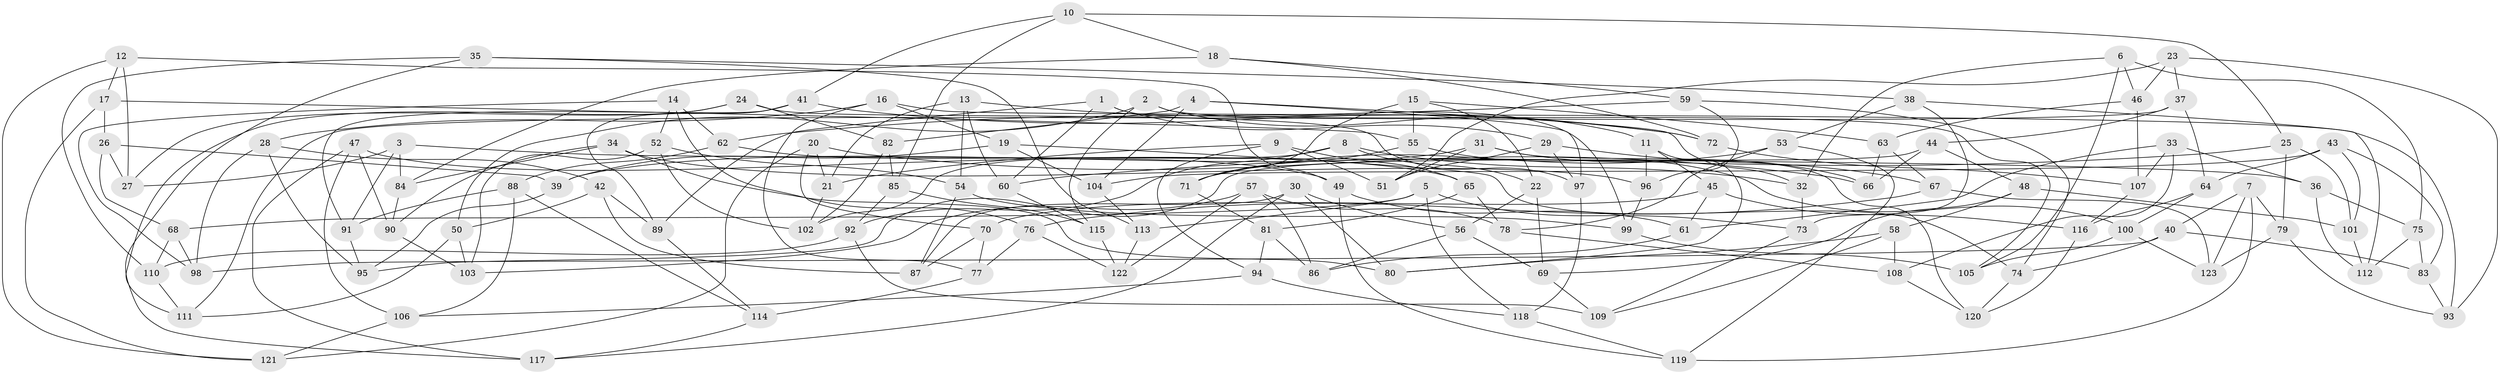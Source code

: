 // Generated by graph-tools (version 1.1) at 2025/02/03/09/25 03:02:55]
// undirected, 123 vertices, 246 edges
graph export_dot {
graph [start="1"]
  node [color=gray90,style=filled];
  1;
  2;
  3;
  4;
  5;
  6;
  7;
  8;
  9;
  10;
  11;
  12;
  13;
  14;
  15;
  16;
  17;
  18;
  19;
  20;
  21;
  22;
  23;
  24;
  25;
  26;
  27;
  28;
  29;
  30;
  31;
  32;
  33;
  34;
  35;
  36;
  37;
  38;
  39;
  40;
  41;
  42;
  43;
  44;
  45;
  46;
  47;
  48;
  49;
  50;
  51;
  52;
  53;
  54;
  55;
  56;
  57;
  58;
  59;
  60;
  61;
  62;
  63;
  64;
  65;
  66;
  67;
  68;
  69;
  70;
  71;
  72;
  73;
  74;
  75;
  76;
  77;
  78;
  79;
  80;
  81;
  82;
  83;
  84;
  85;
  86;
  87;
  88;
  89;
  90;
  91;
  92;
  93;
  94;
  95;
  96;
  97;
  98;
  99;
  100;
  101;
  102;
  103;
  104;
  105;
  106;
  107;
  108;
  109;
  110;
  111;
  112;
  113;
  114;
  115;
  116;
  117;
  118;
  119;
  120;
  121;
  122;
  123;
  1 -- 99;
  1 -- 29;
  1 -- 60;
  1 -- 89;
  2 -- 115;
  2 -- 11;
  2 -- 50;
  2 -- 105;
  3 -- 27;
  3 -- 84;
  3 -- 36;
  3 -- 91;
  4 -- 32;
  4 -- 82;
  4 -- 104;
  4 -- 97;
  5 -- 118;
  5 -- 113;
  5 -- 68;
  5 -- 73;
  6 -- 105;
  6 -- 75;
  6 -- 46;
  6 -- 32;
  7 -- 40;
  7 -- 119;
  7 -- 123;
  7 -- 79;
  8 -- 32;
  8 -- 92;
  8 -- 22;
  8 -- 102;
  9 -- 94;
  9 -- 65;
  9 -- 51;
  9 -- 21;
  10 -- 18;
  10 -- 85;
  10 -- 41;
  10 -- 25;
  11 -- 96;
  11 -- 45;
  11 -- 80;
  12 -- 17;
  12 -- 49;
  12 -- 27;
  12 -- 121;
  13 -- 60;
  13 -- 54;
  13 -- 21;
  13 -- 72;
  14 -- 76;
  14 -- 98;
  14 -- 62;
  14 -- 52;
  15 -- 63;
  15 -- 55;
  15 -- 22;
  15 -- 71;
  16 -- 19;
  16 -- 93;
  16 -- 28;
  16 -- 77;
  17 -- 55;
  17 -- 121;
  17 -- 26;
  18 -- 72;
  18 -- 84;
  18 -- 59;
  19 -- 74;
  19 -- 104;
  19 -- 39;
  20 -- 121;
  20 -- 21;
  20 -- 66;
  20 -- 70;
  21 -- 102;
  22 -- 69;
  22 -- 56;
  23 -- 46;
  23 -- 37;
  23 -- 93;
  23 -- 51;
  24 -- 111;
  24 -- 82;
  24 -- 97;
  24 -- 27;
  25 -- 101;
  25 -- 79;
  25 -- 60;
  26 -- 27;
  26 -- 39;
  26 -- 68;
  28 -- 98;
  28 -- 95;
  28 -- 42;
  29 -- 51;
  29 -- 67;
  29 -- 97;
  30 -- 80;
  30 -- 56;
  30 -- 117;
  30 -- 87;
  31 -- 66;
  31 -- 120;
  31 -- 51;
  31 -- 39;
  32 -- 73;
  33 -- 36;
  33 -- 61;
  33 -- 107;
  33 -- 108;
  34 -- 96;
  34 -- 90;
  34 -- 80;
  34 -- 84;
  35 -- 113;
  35 -- 117;
  35 -- 38;
  35 -- 110;
  36 -- 75;
  36 -- 112;
  37 -- 111;
  37 -- 44;
  37 -- 64;
  38 -- 112;
  38 -- 73;
  38 -- 53;
  39 -- 95;
  40 -- 98;
  40 -- 74;
  40 -- 83;
  41 -- 91;
  41 -- 72;
  41 -- 89;
  42 -- 87;
  42 -- 89;
  42 -- 50;
  43 -- 64;
  43 -- 101;
  43 -- 104;
  43 -- 83;
  44 -- 66;
  44 -- 95;
  44 -- 48;
  45 -- 70;
  45 -- 61;
  45 -- 116;
  46 -- 63;
  46 -- 107;
  47 -- 49;
  47 -- 106;
  47 -- 117;
  47 -- 90;
  48 -- 58;
  48 -- 69;
  48 -- 101;
  49 -- 61;
  49 -- 119;
  50 -- 103;
  50 -- 111;
  52 -- 54;
  52 -- 103;
  52 -- 102;
  53 -- 71;
  53 -- 119;
  53 -- 78;
  54 -- 87;
  54 -- 99;
  55 -- 100;
  55 -- 71;
  56 -- 69;
  56 -- 86;
  57 -- 103;
  57 -- 122;
  57 -- 78;
  57 -- 86;
  58 -- 80;
  58 -- 109;
  58 -- 108;
  59 -- 74;
  59 -- 96;
  59 -- 62;
  60 -- 115;
  61 -- 86;
  62 -- 88;
  62 -- 65;
  63 -- 67;
  63 -- 66;
  64 -- 100;
  64 -- 116;
  65 -- 81;
  65 -- 78;
  67 -- 123;
  67 -- 76;
  68 -- 98;
  68 -- 110;
  69 -- 109;
  70 -- 87;
  70 -- 77;
  71 -- 81;
  72 -- 107;
  73 -- 109;
  74 -- 120;
  75 -- 83;
  75 -- 112;
  76 -- 77;
  76 -- 122;
  77 -- 114;
  78 -- 108;
  79 -- 123;
  79 -- 93;
  81 -- 86;
  81 -- 94;
  82 -- 102;
  82 -- 85;
  83 -- 93;
  84 -- 90;
  85 -- 92;
  85 -- 115;
  88 -- 106;
  88 -- 91;
  88 -- 114;
  89 -- 114;
  90 -- 103;
  91 -- 95;
  92 -- 109;
  92 -- 110;
  94 -- 106;
  94 -- 118;
  96 -- 99;
  97 -- 118;
  99 -- 105;
  100 -- 123;
  100 -- 105;
  101 -- 112;
  104 -- 113;
  106 -- 121;
  107 -- 116;
  108 -- 120;
  110 -- 111;
  113 -- 122;
  114 -- 117;
  115 -- 122;
  116 -- 120;
  118 -- 119;
}
